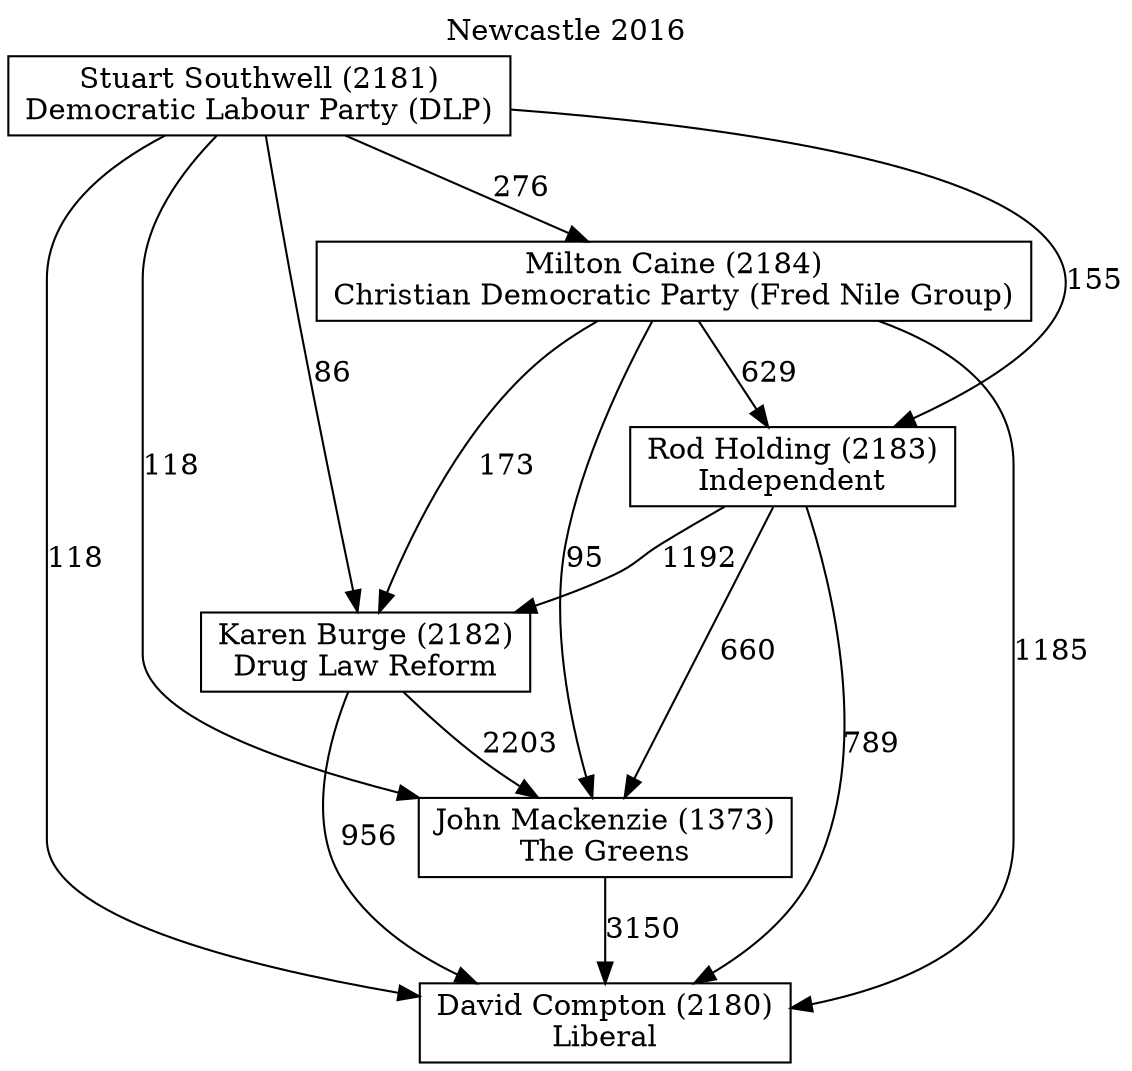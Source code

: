 // House preference flow
digraph "David Compton (2180)_Newcastle_2016" {
	graph [label="Newcastle 2016" labelloc=t mclimit=2]
	node [shape=box]
	"David Compton (2180)" [label="David Compton (2180)
Liberal"]
	"John Mackenzie (1373)" [label="John Mackenzie (1373)
The Greens"]
	"Karen Burge (2182)" [label="Karen Burge (2182)
Drug Law Reform"]
	"Rod Holding (2183)" [label="Rod Holding (2183)
Independent"]
	"Milton Caine (2184)" [label="Milton Caine (2184)
Christian Democratic Party (Fred Nile Group)"]
	"Stuart Southwell (2181)" [label="Stuart Southwell (2181)
Democratic Labour Party (DLP)"]
	"John Mackenzie (1373)" -> "David Compton (2180)" [label=3150]
	"Karen Burge (2182)" -> "John Mackenzie (1373)" [label=2203]
	"Rod Holding (2183)" -> "Karen Burge (2182)" [label=1192]
	"Milton Caine (2184)" -> "Rod Holding (2183)" [label=629]
	"Stuart Southwell (2181)" -> "Milton Caine (2184)" [label=276]
	"Karen Burge (2182)" -> "David Compton (2180)" [label=956]
	"Rod Holding (2183)" -> "David Compton (2180)" [label=789]
	"Milton Caine (2184)" -> "David Compton (2180)" [label=1185]
	"Stuart Southwell (2181)" -> "David Compton (2180)" [label=118]
	"Stuart Southwell (2181)" -> "Rod Holding (2183)" [label=155]
	"Milton Caine (2184)" -> "Karen Burge (2182)" [label=173]
	"Stuart Southwell (2181)" -> "Karen Burge (2182)" [label=86]
	"Rod Holding (2183)" -> "John Mackenzie (1373)" [label=660]
	"Milton Caine (2184)" -> "John Mackenzie (1373)" [label=95]
	"Stuart Southwell (2181)" -> "John Mackenzie (1373)" [label=118]
}
